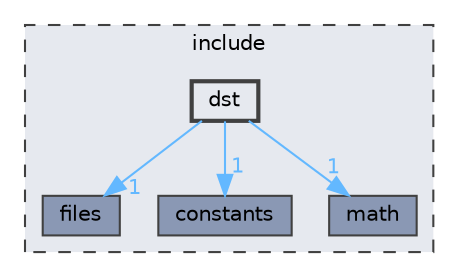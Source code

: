 digraph "include/dst"
{
 // LATEX_PDF_SIZE
  bgcolor="transparent";
  edge [fontname=Helvetica,fontsize=10,labelfontname=Helvetica,labelfontsize=10];
  node [fontname=Helvetica,fontsize=10,shape=box,height=0.2,width=0.4];
  compound=true
  subgraph clusterdir_d44c64559bbebec7f509842c48db8b23 {
    graph [ bgcolor="#e6e9ef", pencolor="grey25", label="include", fontname=Helvetica,fontsize=10 style="filled,dashed", URL="dir_d44c64559bbebec7f509842c48db8b23.html",tooltip=""]
  dir_70468730f0c354a354bfa0a2dbc63183 [label="files", fillcolor="#8a98b4", color="grey25", style="filled", URL="dir_70468730f0c354a354bfa0a2dbc63183.html",tooltip=""];
  dir_88daf05616196eb210c6c538937e567d [label="constants", fillcolor="#8a98b4", color="grey25", style="filled", URL="dir_88daf05616196eb210c6c538937e567d.html",tooltip=""];
  dir_fba38f648377aa56ae5d69782adf9e53 [label="math", fillcolor="#8a98b4", color="grey25", style="filled", URL="dir_fba38f648377aa56ae5d69782adf9e53.html",tooltip=""];
  dir_895dbb3563cbc00b89d480ddc20be1a2 [label="dst", fillcolor="#e6e9ef", color="grey25", style="filled,bold", URL="dir_895dbb3563cbc00b89d480ddc20be1a2.html",tooltip=""];
  }
  dir_895dbb3563cbc00b89d480ddc20be1a2->dir_70468730f0c354a354bfa0a2dbc63183 [headlabel="1", labeldistance=1.5 headhref="dir_000011_000013.html" href="dir_000011_000013.html" color="steelblue1" fontcolor="steelblue1"];
  dir_895dbb3563cbc00b89d480ddc20be1a2->dir_88daf05616196eb210c6c538937e567d [headlabel="1", labeldistance=1.5 headhref="dir_000011_000008.html" href="dir_000011_000008.html" color="steelblue1" fontcolor="steelblue1"];
  dir_895dbb3563cbc00b89d480ddc20be1a2->dir_fba38f648377aa56ae5d69782adf9e53 [headlabel="1", labeldistance=1.5 headhref="dir_000011_000019.html" href="dir_000011_000019.html" color="steelblue1" fontcolor="steelblue1"];
}
